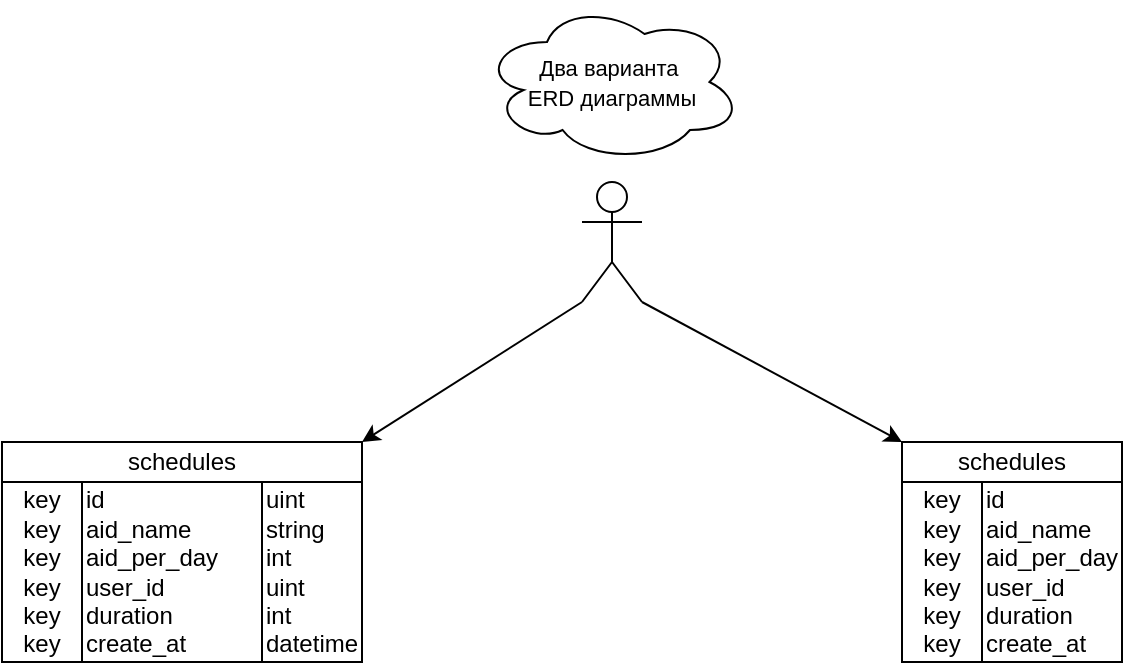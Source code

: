 <mxfile>
    <diagram id="MZ8dd7asZpgxXYosowLx" name="Page-1">
        <mxGraphModel dx="526" dy="362" grid="1" gridSize="10" guides="1" tooltips="1" connect="1" arrows="1" fold="1" page="1" pageScale="1" pageWidth="850" pageHeight="1100" math="0" shadow="0">
            <root>
                <mxCell id="0"/>
                <mxCell id="1" parent="0"/>
                <mxCell id="21" value="&lt;div&gt;&lt;br&gt;&lt;/div&gt;&lt;div&gt;&lt;br&gt;&lt;/div&gt;" style="shape=umlActor;verticalLabelPosition=bottom;verticalAlign=top;html=1;outlineConnect=0;strokeColor=default;align=center;fontFamily=Helvetica;fontSize=12;fontColor=default;fontStyle=0;fillColor=none;" vertex="1" parent="1">
                    <mxGeometry x="500" y="190" width="30" height="60" as="geometry"/>
                </mxCell>
                <mxCell id="22" value="" style="endArrow=classic;html=1;fontFamily=Helvetica;fontSize=12;fontColor=default;fontStyle=0;entryX=1;entryY=0;entryDx=0;entryDy=0;" edge="1" parent="1" target="3">
                    <mxGeometry width="50" height="50" relative="1" as="geometry">
                        <mxPoint x="500" y="250" as="sourcePoint"/>
                        <mxPoint x="450" y="290" as="targetPoint"/>
                    </mxGeometry>
                </mxCell>
                <mxCell id="23" value="" style="endArrow=classic;html=1;fontFamily=Helvetica;fontSize=12;fontColor=default;fontStyle=0;entryX=0;entryY=0;entryDx=0;entryDy=0;" edge="1" parent="1" target="18">
                    <mxGeometry width="50" height="50" relative="1" as="geometry">
                        <mxPoint x="530" y="250" as="sourcePoint"/>
                        <mxPoint x="580" y="290" as="targetPoint"/>
                    </mxGeometry>
                </mxCell>
                <mxCell id="24" value="&lt;font style=&quot;font-size: 11px;&quot;&gt;Два варианта&amp;nbsp;&lt;/font&gt;&lt;div&gt;&lt;font style=&quot;font-size: 11px;&quot;&gt;ERD диаграммы&lt;/font&gt;&lt;/div&gt;" style="ellipse;shape=cloud;whiteSpace=wrap;html=1;strokeColor=default;align=center;verticalAlign=middle;fontFamily=Helvetica;fontSize=12;fontColor=default;fontStyle=0;fillColor=none;" vertex="1" parent="1">
                    <mxGeometry x="450" y="100" width="130" height="80" as="geometry"/>
                </mxCell>
                <mxCell id="29" value="" style="group" vertex="1" connectable="0" parent="1">
                    <mxGeometry x="210" y="320" width="180" height="110" as="geometry"/>
                </mxCell>
                <mxCell id="2" value="id&lt;div&gt;aid_name&lt;/div&gt;&lt;div&gt;aid_per_day&lt;/div&gt;&lt;div&gt;user_id&lt;/div&gt;&lt;div&gt;duration&lt;/div&gt;&lt;div&gt;create_at&lt;/div&gt;" style="whiteSpace=wrap;html=1;aspect=fixed;align=left;" vertex="1" parent="29">
                    <mxGeometry x="40" y="20" width="90" height="90" as="geometry"/>
                </mxCell>
                <mxCell id="3" value="schedules" style="rounded=0;whiteSpace=wrap;html=1;" vertex="1" parent="29">
                    <mxGeometry width="180" height="20" as="geometry"/>
                </mxCell>
                <mxCell id="26" value="&lt;span style=&quot;color: rgb(0, 0, 0);&quot;&gt;uint&lt;/span&gt;&lt;div&gt;string&lt;/div&gt;&lt;div&gt;int&lt;/div&gt;&lt;div style=&quot;&quot;&gt;uint&lt;/div&gt;&lt;div style=&quot;&quot;&gt;int&lt;/div&gt;&lt;div&gt;datetime&lt;/div&gt;" style="rounded=0;whiteSpace=wrap;html=1;align=left;verticalAlign=middle;fontFamily=Helvetica;fontSize=12;fontStyle=0;" vertex="1" parent="29">
                    <mxGeometry x="130" y="20" width="50" height="90" as="geometry"/>
                </mxCell>
                <mxCell id="27" value="key&lt;div&gt;key&lt;/div&gt;&lt;div&gt;key&lt;/div&gt;&lt;div&gt;key&lt;/div&gt;&lt;div&gt;key&lt;/div&gt;&lt;div&gt;key&lt;/div&gt;" style="rounded=0;whiteSpace=wrap;html=1;align=center;verticalAlign=middle;fontFamily=Helvetica;fontSize=12;fontStyle=0;strokeColor=#000000;gradientColor=none;fillColor=default;" vertex="1" parent="29">
                    <mxGeometry y="20" width="40" height="90" as="geometry"/>
                </mxCell>
                <mxCell id="34" value="" style="group" vertex="1" connectable="0" parent="1">
                    <mxGeometry x="660" y="320" width="110" height="110" as="geometry"/>
                </mxCell>
                <mxCell id="33" value="key&lt;div&gt;key&lt;/div&gt;&lt;div&gt;key&lt;/div&gt;&lt;div&gt;key&lt;/div&gt;&lt;div&gt;key&lt;/div&gt;&lt;div&gt;key&lt;/div&gt;" style="rounded=0;whiteSpace=wrap;html=1;align=center;verticalAlign=middle;fontFamily=Helvetica;fontSize=12;fontStyle=0;strokeColor=#000000;gradientColor=none;fillColor=default;" vertex="1" parent="34">
                    <mxGeometry y="20" width="40" height="90" as="geometry"/>
                </mxCell>
                <mxCell id="18" value="schedules" style="rounded=0;whiteSpace=wrap;html=1;shadow=0;glass=0;" vertex="1" parent="34">
                    <mxGeometry width="110" height="20" as="geometry"/>
                </mxCell>
                <mxCell id="28" value="&lt;span style=&quot;color: rgb(0, 0, 0);&quot;&gt;id&lt;/span&gt;&lt;div style=&quot;&quot;&gt;aid_name&lt;/div&gt;&lt;div style=&quot;&quot;&gt;aid_per_day&lt;/div&gt;&lt;div style=&quot;&quot;&gt;user_id&lt;/div&gt;&lt;div style=&quot;&quot;&gt;duration&lt;/div&gt;&lt;div style=&quot;&quot;&gt;create_at&lt;/div&gt;" style="rounded=0;whiteSpace=wrap;html=1;align=left;verticalAlign=middle;fontFamily=Helvetica;fontSize=12;fontStyle=0;" vertex="1" parent="34">
                    <mxGeometry x="40" y="20" width="70" height="90" as="geometry"/>
                </mxCell>
            </root>
        </mxGraphModel>
    </diagram>
</mxfile>